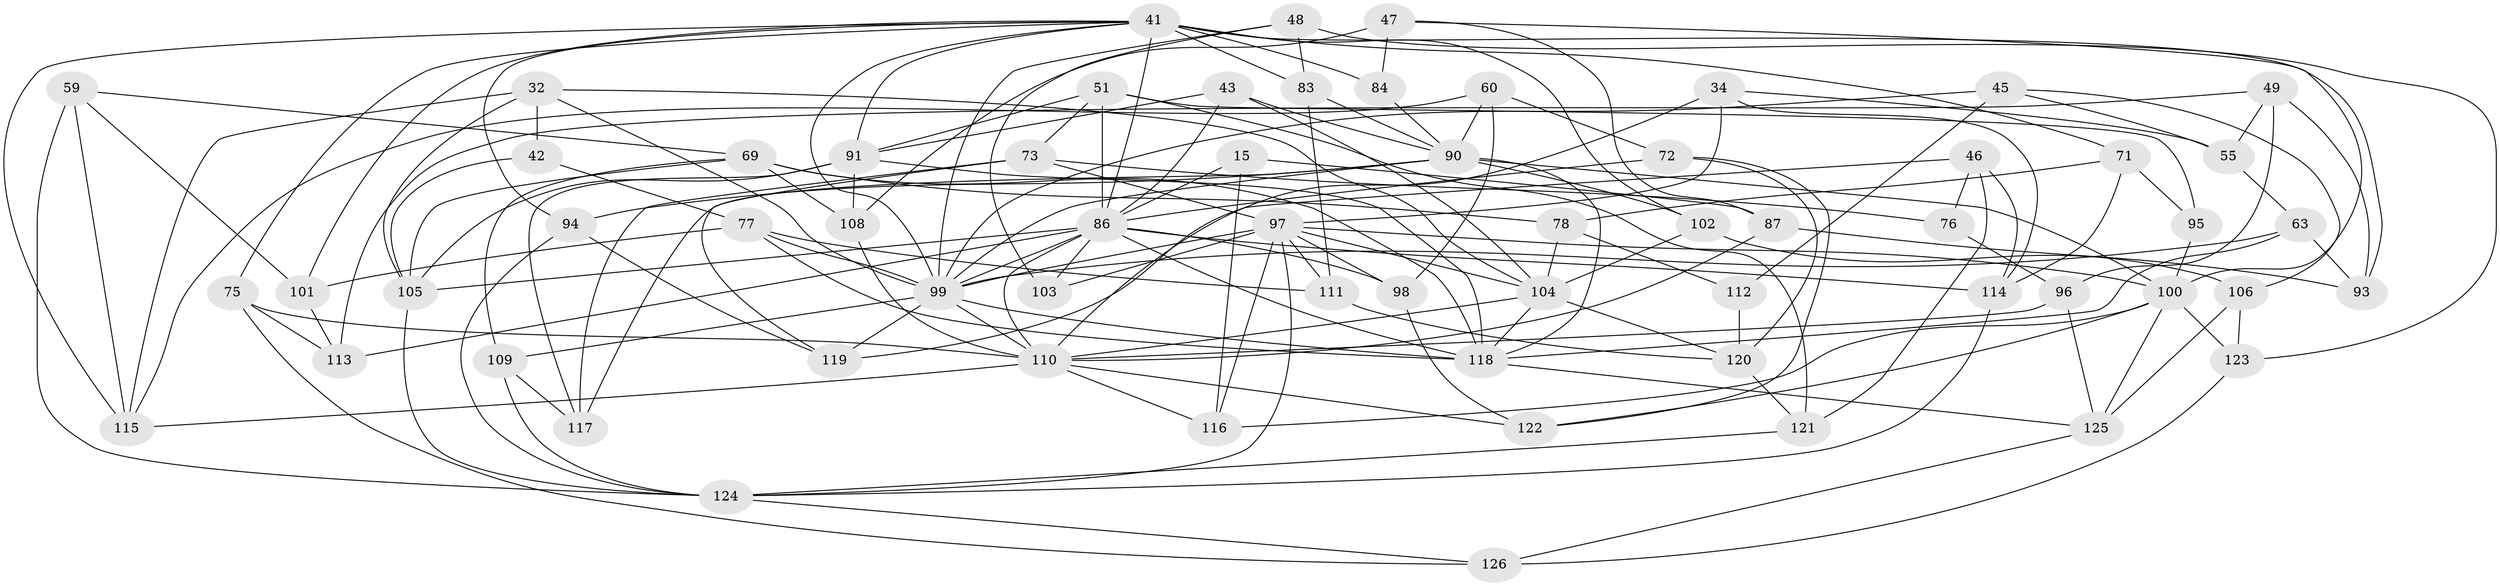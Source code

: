 // original degree distribution, {4: 1.0}
// Generated by graph-tools (version 1.1) at 2025/57/03/09/25 04:57:42]
// undirected, 63 vertices, 161 edges
graph export_dot {
graph [start="1"]
  node [color=gray90,style=filled];
  15;
  32 [super="+25"];
  34 [super="+14"];
  41 [super="+9+35+24"];
  42;
  43;
  45;
  46;
  47;
  48;
  49;
  51 [super="+44"];
  55;
  59 [super="+27"];
  60;
  63;
  69 [super="+61"];
  71;
  72;
  73 [super="+65"];
  75;
  76;
  77 [super="+62"];
  78;
  83 [super="+81"];
  84;
  86 [super="+80"];
  87;
  90 [super="+33+39+56"];
  91 [super="+16+89"];
  93;
  94;
  95;
  96;
  97 [super="+10+26+85"];
  98;
  99 [super="+19+79+70+64"];
  100 [super="+88"];
  101;
  102;
  103;
  104 [super="+31+57"];
  105 [super="+37+92"];
  106;
  108;
  109;
  110 [super="+13+30+74"];
  111;
  112;
  113;
  114 [super="+7"];
  115 [super="+21"];
  116 [super="+11"];
  117;
  118 [super="+40"];
  119;
  120 [super="+82"];
  121;
  122;
  123;
  124 [super="+1+66+107"];
  125 [super="+22"];
  126;
  15 -- 116 [weight=2];
  15 -- 87;
  15 -- 86;
  32 -- 42 [weight=2];
  32 -- 105;
  32 -- 115;
  32 -- 99;
  32 -- 104;
  34 -- 114 [weight=2];
  34 -- 55;
  34 -- 110 [weight=2];
  34 -- 97;
  41 -- 102;
  41 -- 84 [weight=2];
  41 -- 101;
  41 -- 71;
  41 -- 93;
  41 -- 91 [weight=2];
  41 -- 75;
  41 -- 115;
  41 -- 83 [weight=2];
  41 -- 94;
  41 -- 99;
  41 -- 86 [weight=2];
  42 -- 77;
  42 -- 105;
  43 -- 91;
  43 -- 104;
  43 -- 90;
  43 -- 86;
  45 -- 106;
  45 -- 112;
  45 -- 55;
  45 -- 99;
  46 -- 76;
  46 -- 114;
  46 -- 121;
  46 -- 119;
  47 -- 87;
  47 -- 84;
  47 -- 108;
  47 -- 100;
  48 -- 103;
  48 -- 123;
  48 -- 83;
  48 -- 99;
  49 -- 93;
  49 -- 96;
  49 -- 113;
  49 -- 55;
  51 -- 121;
  51 -- 95 [weight=2];
  51 -- 73;
  51 -- 91;
  51 -- 86;
  55 -- 63;
  59 -- 69;
  59 -- 101;
  59 -- 124 [weight=2];
  59 -- 115 [weight=2];
  60 -- 72;
  60 -- 98;
  60 -- 115;
  60 -- 90;
  63 -- 93;
  63 -- 99;
  63 -- 118;
  69 -- 109;
  69 -- 105 [weight=2];
  69 -- 118 [weight=2];
  69 -- 108;
  69 -- 78;
  71 -- 78;
  71 -- 95;
  71 -- 114;
  72 -- 120;
  72 -- 86;
  72 -- 122;
  73 -- 76 [weight=2];
  73 -- 117;
  73 -- 119;
  73 -- 97;
  75 -- 113;
  75 -- 126;
  75 -- 110;
  76 -- 96;
  77 -- 101;
  77 -- 99 [weight=2];
  77 -- 111;
  77 -- 118;
  78 -- 112;
  78 -- 104;
  83 -- 111;
  83 -- 90 [weight=2];
  84 -- 90;
  86 -- 98;
  86 -- 99 [weight=3];
  86 -- 103 [weight=2];
  86 -- 110;
  86 -- 113;
  86 -- 114;
  86 -- 105 [weight=2];
  86 -- 118;
  87 -- 93;
  87 -- 110;
  90 -- 100;
  90 -- 102;
  90 -- 94;
  90 -- 99 [weight=2];
  90 -- 117;
  90 -- 118;
  91 -- 108;
  91 -- 117;
  91 -- 105;
  91 -- 118;
  94 -- 119;
  94 -- 124;
  95 -- 100;
  96 -- 110;
  96 -- 125;
  97 -- 103;
  97 -- 100;
  97 -- 98;
  97 -- 99 [weight=2];
  97 -- 116;
  97 -- 124 [weight=2];
  97 -- 111;
  97 -- 104;
  98 -- 122;
  99 -- 109;
  99 -- 118;
  99 -- 110 [weight=3];
  99 -- 119;
  100 -- 116 [weight=2];
  100 -- 122;
  100 -- 123;
  100 -- 125 [weight=2];
  101 -- 113;
  102 -- 106;
  102 -- 104;
  104 -- 120;
  104 -- 118;
  104 -- 110;
  105 -- 124;
  106 -- 123;
  106 -- 125;
  108 -- 110;
  109 -- 117;
  109 -- 124;
  110 -- 122;
  110 -- 115;
  110 -- 116;
  111 -- 120;
  112 -- 120 [weight=2];
  114 -- 124;
  118 -- 125;
  120 -- 121;
  121 -- 124;
  123 -- 126;
  124 -- 126;
  125 -- 126;
}
